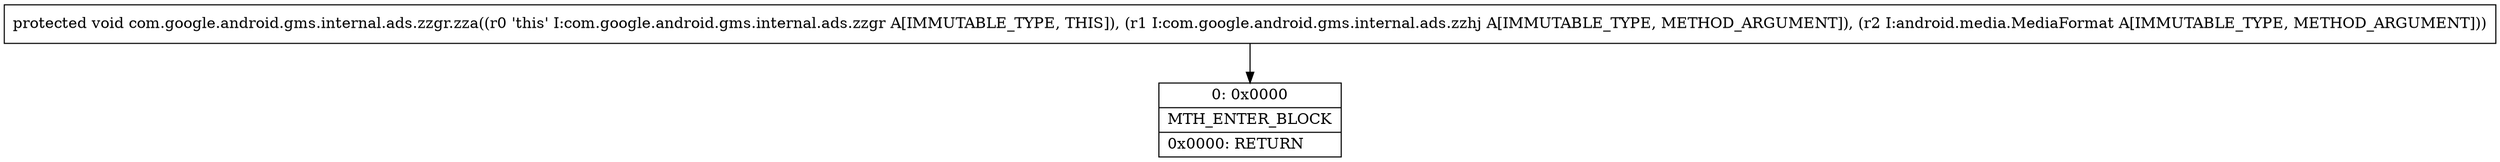 digraph "CFG forcom.google.android.gms.internal.ads.zzgr.zza(Lcom\/google\/android\/gms\/internal\/ads\/zzhj;Landroid\/media\/MediaFormat;)V" {
Node_0 [shape=record,label="{0\:\ 0x0000|MTH_ENTER_BLOCK\l|0x0000: RETURN   \l}"];
MethodNode[shape=record,label="{protected void com.google.android.gms.internal.ads.zzgr.zza((r0 'this' I:com.google.android.gms.internal.ads.zzgr A[IMMUTABLE_TYPE, THIS]), (r1 I:com.google.android.gms.internal.ads.zzhj A[IMMUTABLE_TYPE, METHOD_ARGUMENT]), (r2 I:android.media.MediaFormat A[IMMUTABLE_TYPE, METHOD_ARGUMENT])) }"];
MethodNode -> Node_0;
}

